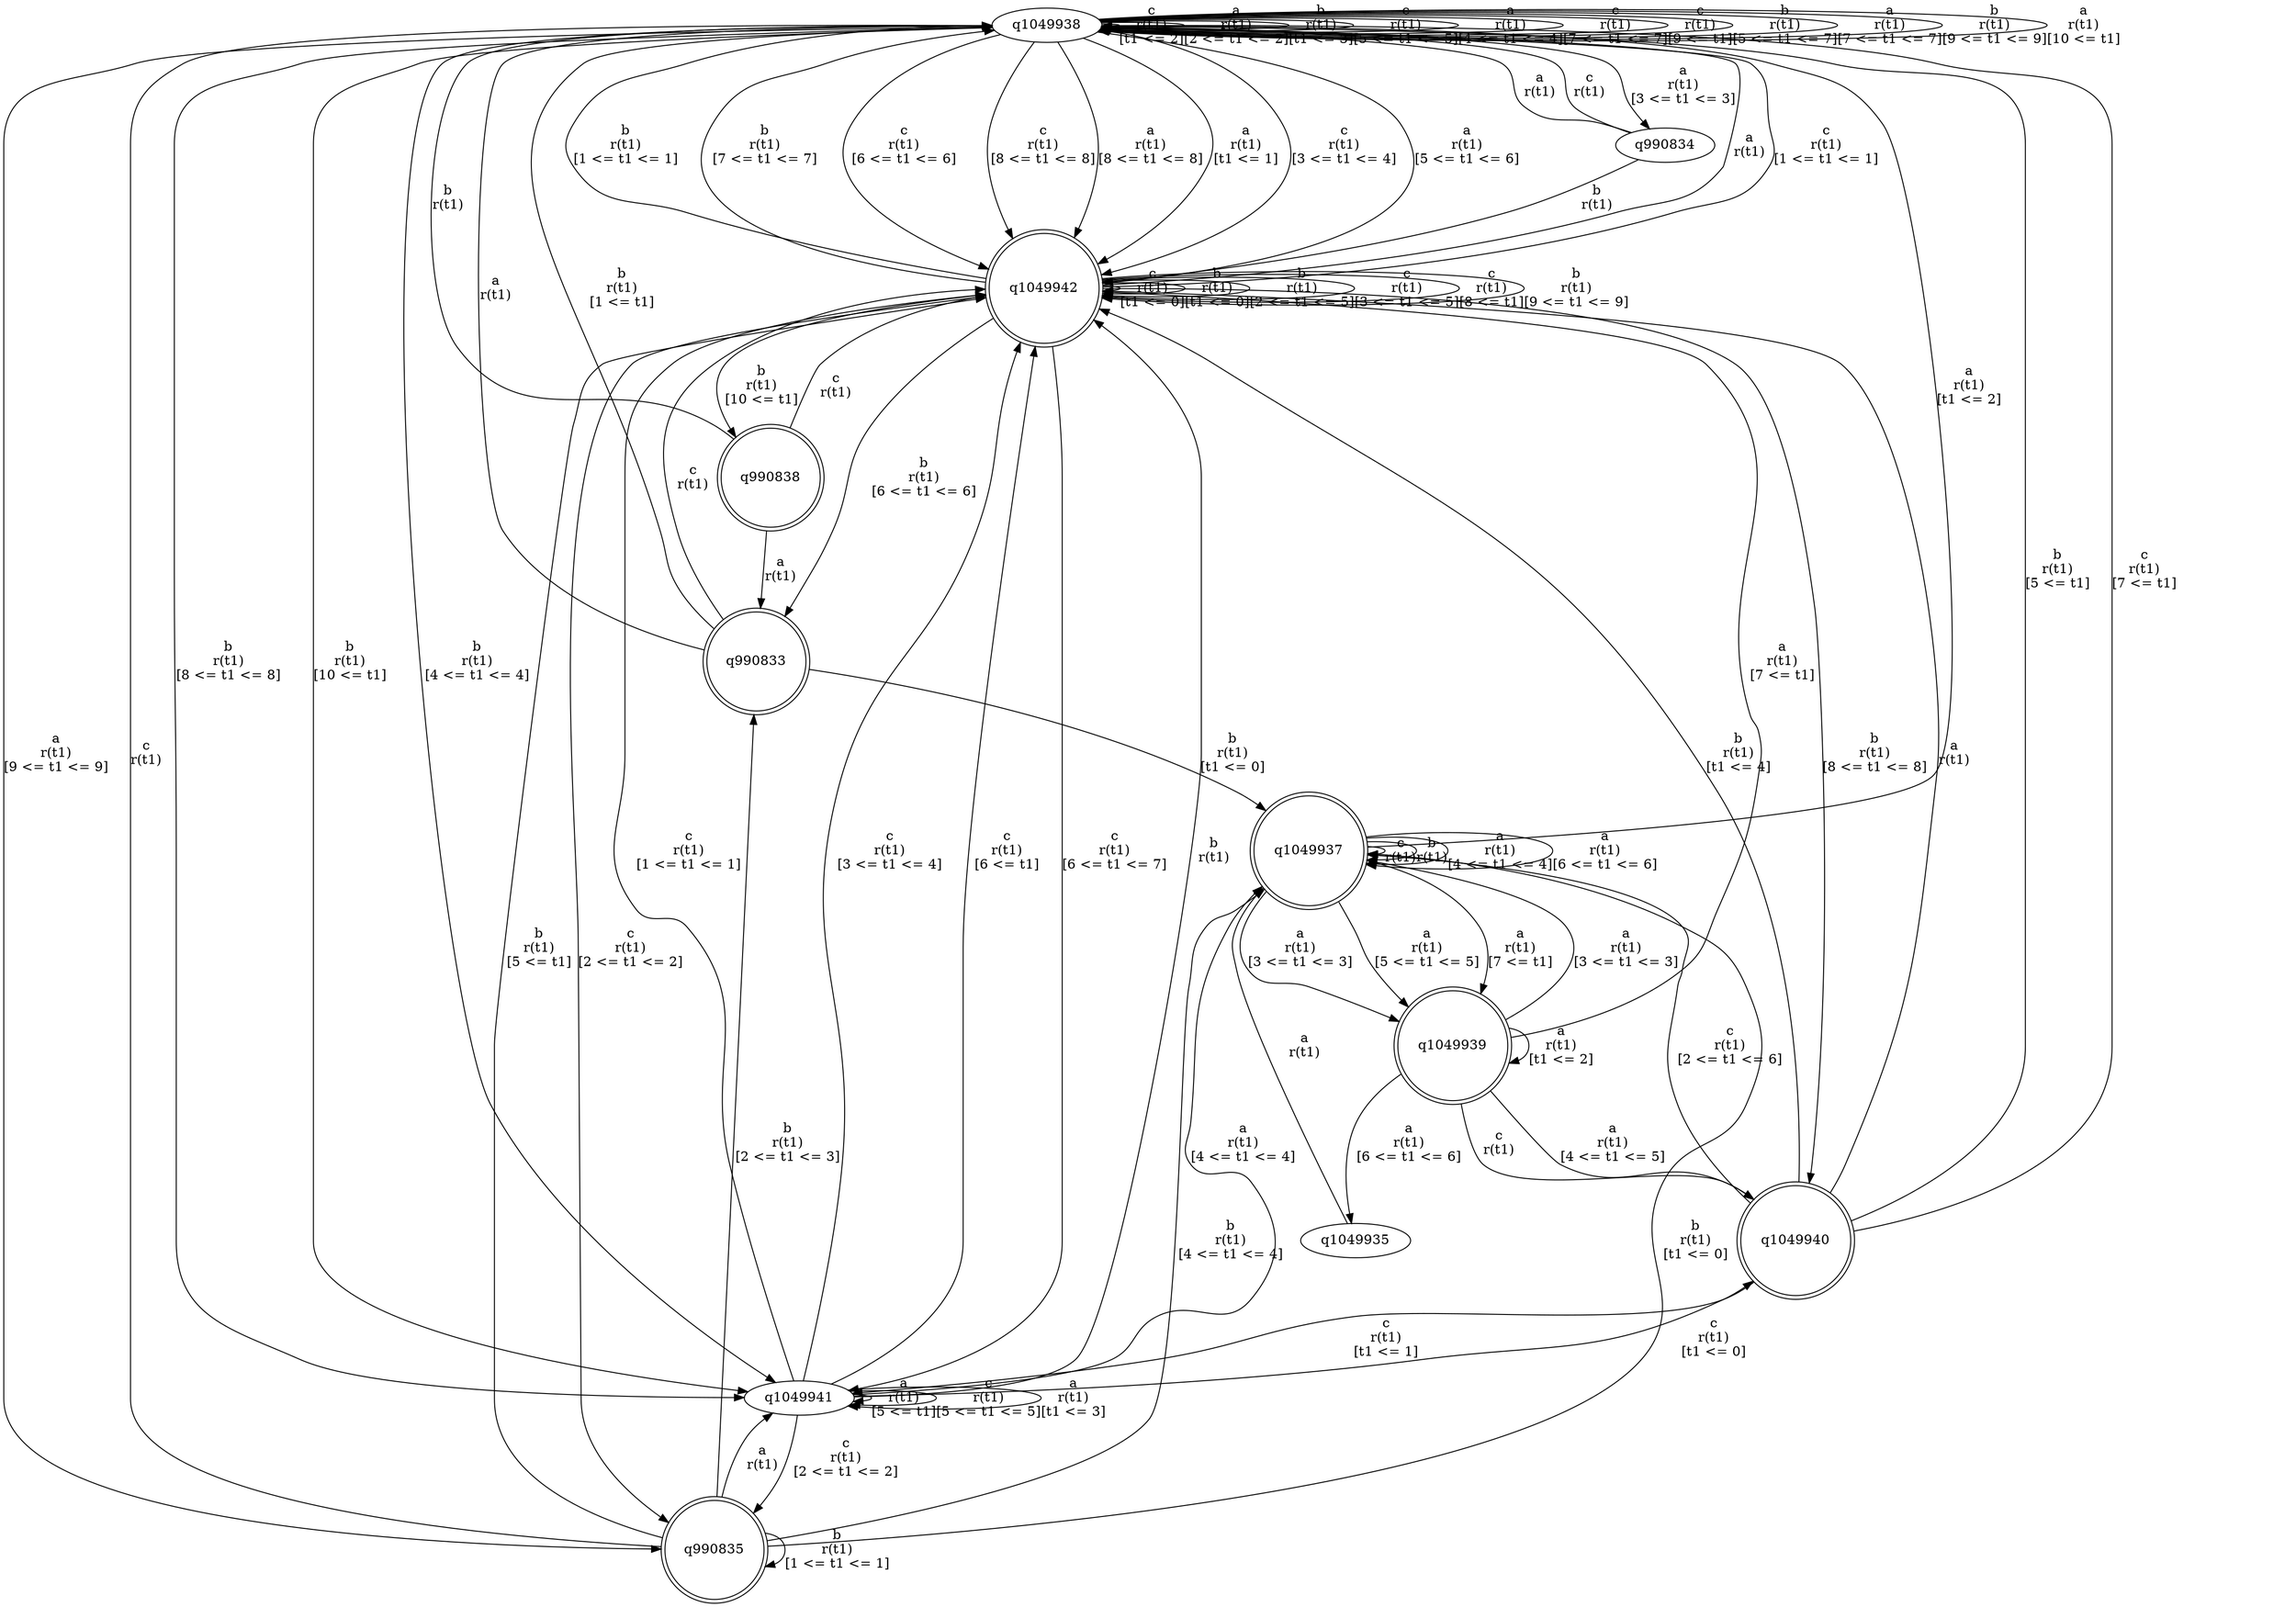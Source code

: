 digraph "tests_1/test27/solution101/solution_verwer" {
	q1049938[label=q1049938]
	q990834[label=q990834]
	q1049942[label=q1049942 shape=doublecircle]
	q990835[label=q990835 shape=doublecircle]
	q1049941[label=q1049941]
	q1049940[label=q1049940 shape=doublecircle]
	q1049937[label=q1049937 shape=doublecircle]
	q1049939[label=q1049939 shape=doublecircle]
	q1049935[label=q1049935]
	q990833[label=q990833 shape=doublecircle]
	q990838[label=q990838 shape=doublecircle]
	q1049938 -> q1049938[label="c\nr(t1)\n[t1 <= 2]"]
	q1049938 -> q1049938[label="a\nr(t1)\n[2 <= t1 <= 2]"]
	q1049938 -> q1049938[label="b\nr(t1)\n[t1 <= 3]"]
	q1049938 -> q990834[label="a\nr(t1)\n[3 <= t1 <= 3]"]
	q990834 -> q1049938[label="a\nr(t1)\n"]
	q990834 -> q1049938[label="c\nr(t1)\n"]
	q990834 -> q1049942[label="b\nr(t1)\n"]
	q1049942 -> q1049938[label="a\nr(t1)\n"]
	q1049942 -> q1049942[label="c\nr(t1)\n[t1 <= 0]"]
	q1049942 -> q1049942[label="b\nr(t1)\n[t1 <= 0]"]
	q1049942 -> q1049938[label="c\nr(t1)\n[1 <= t1 <= 1]"]
	q1049942 -> q1049938[label="b\nr(t1)\n[1 <= t1 <= 1]"]
	q1049942 -> q990835[label="c\nr(t1)\n[2 <= t1 <= 2]"]
	q990835 -> q1049938[label="c\nr(t1)\n"]
	q990835 -> q1049941[label="a\nr(t1)\n"]
	q1049941 -> q1049942[label="b\nr(t1)\n"]
	q1049941 -> q1049940[label="c\nr(t1)\n[t1 <= 0]"]
	q1049940 -> q1049942[label="a\nr(t1)\n"]
	q1049940 -> q1049941[label="c\nr(t1)\n[t1 <= 1]"]
	q1049940 -> q1049942[label="b\nr(t1)\n[t1 <= 4]"]
	q1049940 -> q1049938[label="b\nr(t1)\n[5 <= t1]"]
	q1049940 -> q1049938[label="c\nr(t1)\n[7 <= t1]"]
	q1049940 -> q1049937[label="c\nr(t1)\n[2 <= t1 <= 6]"]
	q1049937 -> q1049937[label="c\nr(t1)\n"]
	q1049937 -> q1049937[label="b\nr(t1)\n"]
	q1049937 -> q1049938[label="a\nr(t1)\n[t1 <= 2]"]
	q1049937 -> q1049939[label="a\nr(t1)\n[3 <= t1 <= 3]"]
	q1049939 -> q1049940[label="c\nr(t1)\n"]
	q1049939 -> q1049939[label="a\nr(t1)\n[t1 <= 2]"]
	q1049939 -> q1049937[label="a\nr(t1)\n[3 <= t1 <= 3]"]
	q1049939 -> q1049940[label="a\nr(t1)\n[4 <= t1 <= 5]"]
	q1049939 -> q1049935[label="a\nr(t1)\n[6 <= t1 <= 6]"]
	q1049935 -> q1049937[label="a\nr(t1)\n"]
	q1049939 -> q1049942[label="a\nr(t1)\n[7 <= t1]"]
	q1049937 -> q1049937[label="a\nr(t1)\n[4 <= t1 <= 4]"]
	q1049937 -> q1049939[label="a\nr(t1)\n[5 <= t1 <= 5]"]
	q1049937 -> q1049937[label="a\nr(t1)\n[6 <= t1 <= 6]"]
	q1049937 -> q1049939[label="a\nr(t1)\n[7 <= t1]"]
	q1049941 -> q1049941[label="a\nr(t1)\n[5 <= t1]"]
	q1049941 -> q1049942[label="c\nr(t1)\n[1 <= t1 <= 1]"]
	q1049941 -> q990835[label="c\nr(t1)\n[2 <= t1 <= 2]"]
	q1049941 -> q1049942[label="c\nr(t1)\n[3 <= t1 <= 4]"]
	q1049941 -> q1049941[label="c\nr(t1)\n[5 <= t1 <= 5]"]
	q1049941 -> q1049942[label="c\nr(t1)\n[6 <= t1]"]
	q1049941 -> q1049937[label="a\nr(t1)\n[4 <= t1 <= 4]"]
	q1049941 -> q1049941[label="a\nr(t1)\n[t1 <= 3]"]
	q990835 -> q1049937[label="b\nr(t1)\n[t1 <= 0]"]
	q990835 -> q990835[label="b\nr(t1)\n[1 <= t1 <= 1]"]
	q990835 -> q990833[label="b\nr(t1)\n[2 <= t1 <= 3]"]
	q990833 -> q1049938[label="a\nr(t1)\n"]
	q990833 -> q1049942[label="c\nr(t1)\n"]
	q990833 -> q1049937[label="b\nr(t1)\n[t1 <= 0]"]
	q990833 -> q1049938[label="b\nr(t1)\n[1 <= t1]"]
	q990835 -> q1049937[label="b\nr(t1)\n[4 <= t1 <= 4]"]
	q990835 -> q1049942[label="b\nr(t1)\n[5 <= t1]"]
	q1049942 -> q1049942[label="b\nr(t1)\n[2 <= t1 <= 5]"]
	q1049942 -> q1049942[label="c\nr(t1)\n[3 <= t1 <= 5]"]
	q1049942 -> q990833[label="b\nr(t1)\n[6 <= t1 <= 6]"]
	q1049942 -> q1049938[label="b\nr(t1)\n[7 <= t1 <= 7]"]
	q1049942 -> q1049942[label="c\nr(t1)\n[8 <= t1]"]
	q1049942 -> q1049940[label="b\nr(t1)\n[8 <= t1 <= 8]"]
	q1049942 -> q1049942[label="b\nr(t1)\n[9 <= t1 <= 9]"]
	q1049942 -> q990838[label="b\nr(t1)\n[10 <= t1]"]
	q990838 -> q1049938[label="b\nr(t1)\n"]
	q990838 -> q1049942[label="c\nr(t1)\n"]
	q990838 -> q990833[label="a\nr(t1)\n"]
	q1049942 -> q1049941[label="c\nr(t1)\n[6 <= t1 <= 7]"]
	q1049938 -> q1049938[label="c\nr(t1)\n[5 <= t1 <= 5]"]
	q1049938 -> q1049941[label="b\nr(t1)\n[4 <= t1 <= 4]"]
	q1049938 -> q1049938[label="a\nr(t1)\n[4 <= t1 <= 4]"]
	q1049938 -> q1049942[label="c\nr(t1)\n[6 <= t1 <= 6]"]
	q1049938 -> q1049938[label="c\nr(t1)\n[7 <= t1 <= 7]"]
	q1049938 -> q1049942[label="c\nr(t1)\n[8 <= t1 <= 8]"]
	q1049938 -> q1049938[label="c\nr(t1)\n[9 <= t1]"]
	q1049938 -> q1049938[label="b\nr(t1)\n[5 <= t1 <= 7]"]
	q1049938 -> q1049938[label="a\nr(t1)\n[7 <= t1 <= 7]"]
	q1049938 -> q1049941[label="b\nr(t1)\n[8 <= t1 <= 8]"]
	q1049938 -> q1049942[label="a\nr(t1)\n[8 <= t1 <= 8]"]
	q1049938 -> q1049938[label="b\nr(t1)\n[9 <= t1 <= 9]"]
	q1049938 -> q1049941[label="b\nr(t1)\n[10 <= t1]"]
	q1049938 -> q990835[label="a\nr(t1)\n[9 <= t1 <= 9]"]
	q1049938 -> q1049938[label="a\nr(t1)\n[10 <= t1]"]
	q1049938 -> q1049942[label="a\nr(t1)\n[t1 <= 1]"]
	q1049938 -> q1049942[label="c\nr(t1)\n[3 <= t1 <= 4]"]
	q1049938 -> q1049942[label="a\nr(t1)\n[5 <= t1 <= 6]"]
}
